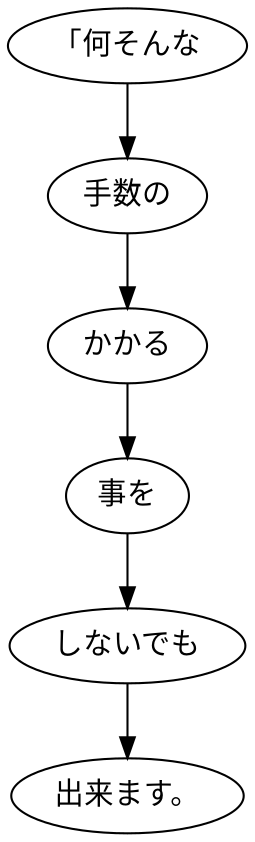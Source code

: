 digraph graph1455 {
	node0 [label="「何そんな"];
	node1 [label="手数の"];
	node2 [label="かかる"];
	node3 [label="事を"];
	node4 [label="しないでも"];
	node5 [label="出来ます。"];
	node0 -> node1;
	node1 -> node2;
	node2 -> node3;
	node3 -> node4;
	node4 -> node5;
}
